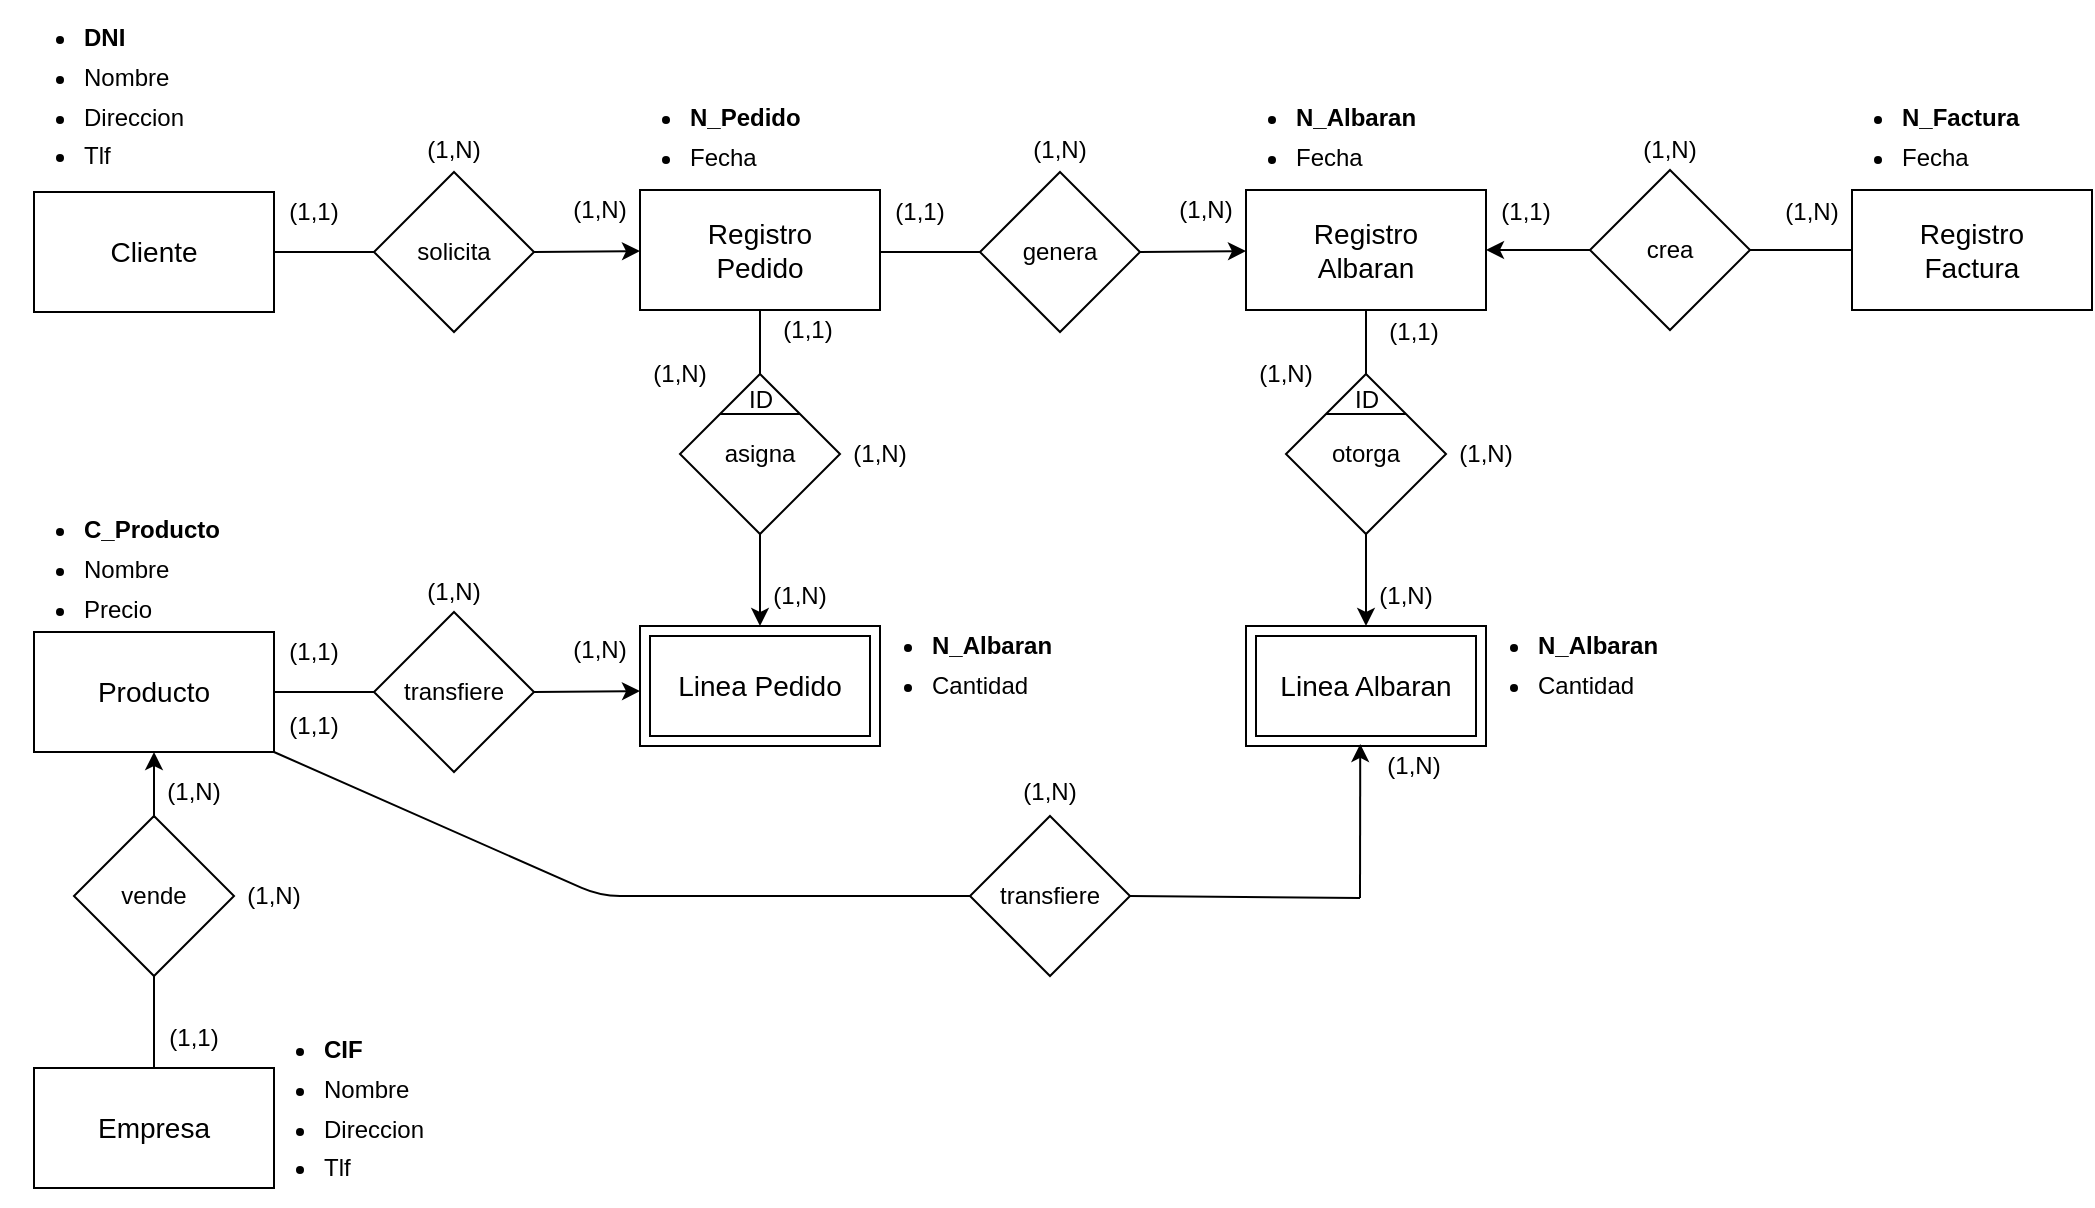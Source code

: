 <mxfile version="13.9.9" type="device"><diagram id="13k47dtKB4mt4o-sF_U5" name="Página-1"><mxGraphModel dx="1185" dy="685" grid="1" gridSize="10" guides="1" tooltips="1" connect="1" arrows="1" fold="1" page="1" pageScale="1" pageWidth="1169" pageHeight="827" math="0" shadow="0" extFonts="Permanent Marker^https://fonts.googleapis.com/css?family=Permanent+Marker"><root><mxCell id="0"/><mxCell id="1" parent="0"/><mxCell id="Hu2dB4SnzJHLrbCiFXzW-1" value="&lt;font style=&quot;font-size: 14px&quot;&gt;Cliente&lt;/font&gt;" style="rounded=0;whiteSpace=wrap;html=1;" parent="1" vertex="1"><mxGeometry x="37" y="167" width="120" height="60" as="geometry"/></mxCell><mxCell id="Hu2dB4SnzJHLrbCiFXzW-8" value="&lt;ul&gt;&lt;li&gt;&lt;b&gt;DNI&lt;/b&gt;&lt;/li&gt;&lt;/ul&gt;" style="text;html=1;strokeColor=none;fillColor=none;align=left;verticalAlign=middle;whiteSpace=wrap;rounded=0;" parent="1" vertex="1"><mxGeometry x="20" y="80" width="40" height="20" as="geometry"/></mxCell><mxCell id="Hu2dB4SnzJHLrbCiFXzW-9" value="&lt;ul&gt;&lt;li&gt;Nombre&lt;/li&gt;&lt;/ul&gt;" style="text;html=1;strokeColor=none;fillColor=none;align=left;verticalAlign=middle;whiteSpace=wrap;rounded=0;" parent="1" vertex="1"><mxGeometry x="20" y="100" width="40" height="20" as="geometry"/></mxCell><mxCell id="Hu2dB4SnzJHLrbCiFXzW-11" value="&lt;ul&gt;&lt;li&gt;Direccion&lt;/li&gt;&lt;/ul&gt;" style="text;html=1;strokeColor=none;fillColor=none;align=left;verticalAlign=middle;whiteSpace=wrap;rounded=0;" parent="1" vertex="1"><mxGeometry x="20" y="120" width="40" height="20" as="geometry"/></mxCell><mxCell id="Hu2dB4SnzJHLrbCiFXzW-12" value="solicita" style="rhombus;whiteSpace=wrap;html=1;" parent="1" vertex="1"><mxGeometry x="207" y="157" width="80" height="80" as="geometry"/></mxCell><mxCell id="Hu2dB4SnzJHLrbCiFXzW-15" value="&lt;ul&gt;&lt;li&gt;&lt;b&gt;N_Albaran&lt;/b&gt;&lt;/li&gt;&lt;/ul&gt;" style="text;html=1;strokeColor=none;fillColor=none;align=left;verticalAlign=middle;whiteSpace=wrap;rounded=0;" parent="1" vertex="1"><mxGeometry x="444" y="384" width="40" height="20" as="geometry"/></mxCell><mxCell id="Hu2dB4SnzJHLrbCiFXzW-16" value="&lt;ul&gt;&lt;li&gt;Cantidad&lt;/li&gt;&lt;/ul&gt;" style="text;html=1;strokeColor=none;fillColor=none;align=left;verticalAlign=middle;whiteSpace=wrap;rounded=0;" parent="1" vertex="1"><mxGeometry x="444" y="404" width="40" height="20" as="geometry"/></mxCell><mxCell id="Hu2dB4SnzJHLrbCiFXzW-18" value="&lt;font style=&quot;font-size: 14px&quot;&gt;&lt;br&gt;&lt;/font&gt;" style="rounded=0;whiteSpace=wrap;html=1;" parent="1" vertex="1"><mxGeometry x="340" y="384" width="120" height="60" as="geometry"/></mxCell><mxCell id="Hu2dB4SnzJHLrbCiFXzW-19" value="&lt;ul&gt;&lt;li&gt;&lt;b&gt;N_Pedido&lt;/b&gt;&lt;/li&gt;&lt;/ul&gt;" style="text;html=1;strokeColor=none;fillColor=none;align=left;verticalAlign=middle;whiteSpace=wrap;rounded=0;" parent="1" vertex="1"><mxGeometry x="323" y="120" width="130" height="20" as="geometry"/></mxCell><mxCell id="Hu2dB4SnzJHLrbCiFXzW-20" value="&lt;ul&gt;&lt;li&gt;Fecha&lt;/li&gt;&lt;/ul&gt;" style="text;html=1;strokeColor=none;fillColor=none;align=left;verticalAlign=middle;whiteSpace=wrap;rounded=0;" parent="1" vertex="1"><mxGeometry x="323" y="140" width="40" height="20" as="geometry"/></mxCell><mxCell id="Hu2dB4SnzJHLrbCiFXzW-22" value="&lt;font style=&quot;font-size: 14px&quot;&gt;Registro&lt;br&gt;Pedido&lt;br&gt;&lt;/font&gt;" style="rounded=0;whiteSpace=wrap;html=1;" parent="1" vertex="1"><mxGeometry x="340" y="166" width="120" height="60" as="geometry"/></mxCell><mxCell id="Hu2dB4SnzJHLrbCiFXzW-26" value="asigna" style="rhombus;whiteSpace=wrap;html=1;" parent="1" vertex="1"><mxGeometry x="360" y="258" width="80" height="80" as="geometry"/></mxCell><mxCell id="Hu2dB4SnzJHLrbCiFXzW-27" value="" style="endArrow=classic;html=1;exitX=1;exitY=0.5;exitDx=0;exitDy=0;" parent="1" source="Hu2dB4SnzJHLrbCiFXzW-12" target="Hu2dB4SnzJHLrbCiFXzW-22" edge="1"><mxGeometry width="50" height="50" relative="1" as="geometry"><mxPoint x="437" y="197" as="sourcePoint"/><mxPoint x="487" y="147" as="targetPoint"/></mxGeometry></mxCell><mxCell id="Hu2dB4SnzJHLrbCiFXzW-28" value="" style="endArrow=none;html=1;exitX=1;exitY=0.5;exitDx=0;exitDy=0;entryX=0;entryY=0.5;entryDx=0;entryDy=0;" parent="1" source="Hu2dB4SnzJHLrbCiFXzW-1" target="Hu2dB4SnzJHLrbCiFXzW-12" edge="1"><mxGeometry width="50" height="50" relative="1" as="geometry"><mxPoint x="157" y="197" as="sourcePoint"/><mxPoint x="97" y="327" as="targetPoint"/></mxGeometry></mxCell><mxCell id="Hu2dB4SnzJHLrbCiFXzW-29" value="" style="endArrow=classic;html=1;entryX=0.5;entryY=0;entryDx=0;entryDy=0;exitX=0.5;exitY=1;exitDx=0;exitDy=0;" parent="1" source="Hu2dB4SnzJHLrbCiFXzW-26" target="Hu2dB4SnzJHLrbCiFXzW-18" edge="1"><mxGeometry width="50" height="50" relative="1" as="geometry"><mxPoint x="416" y="668" as="sourcePoint"/><mxPoint x="453" y="748" as="targetPoint"/></mxGeometry></mxCell><mxCell id="Hu2dB4SnzJHLrbCiFXzW-31" value="(1,N)" style="text;html=1;strokeColor=none;fillColor=none;align=center;verticalAlign=middle;whiteSpace=wrap;rounded=0;" parent="1" vertex="1"><mxGeometry x="300" y="166" width="40" height="20" as="geometry"/></mxCell><mxCell id="Hu2dB4SnzJHLrbCiFXzW-32" value="(1,1)" style="text;html=1;strokeColor=none;fillColor=none;align=center;verticalAlign=middle;whiteSpace=wrap;rounded=0;" parent="1" vertex="1"><mxGeometry x="157" y="167" width="40" height="20" as="geometry"/></mxCell><mxCell id="Hu2dB4SnzJHLrbCiFXzW-33" value="(1,N)" style="text;html=1;strokeColor=none;fillColor=none;align=center;verticalAlign=middle;whiteSpace=wrap;rounded=0;" parent="1" vertex="1"><mxGeometry x="227" y="136" width="40" height="20" as="geometry"/></mxCell><mxCell id="Hu2dB4SnzJHLrbCiFXzW-36" value="(1,N)" style="text;html=1;strokeColor=none;fillColor=none;align=center;verticalAlign=middle;whiteSpace=wrap;rounded=0;" parent="1" vertex="1"><mxGeometry x="340" y="248" width="40" height="20" as="geometry"/></mxCell><mxCell id="Vl_X0ZGLb-CwpZk5eSQm-1" value="&lt;ul&gt;&lt;li&gt;Tlf&lt;/li&gt;&lt;/ul&gt;" style="text;html=1;strokeColor=none;fillColor=none;align=left;verticalAlign=middle;whiteSpace=wrap;rounded=0;" parent="1" vertex="1"><mxGeometry x="20" y="139" width="40" height="20" as="geometry"/></mxCell><mxCell id="Vl_X0ZGLb-CwpZk5eSQm-9" value="" style="endArrow=none;html=1;exitX=0.5;exitY=0;exitDx=0;exitDy=0;entryX=0.5;entryY=1;entryDx=0;entryDy=0;" parent="1" source="Hu2dB4SnzJHLrbCiFXzW-26" target="Hu2dB4SnzJHLrbCiFXzW-22" edge="1"><mxGeometry width="50" height="50" relative="1" as="geometry"><mxPoint x="147.5" y="336" as="sourcePoint"/><mxPoint x="197.5" y="286" as="targetPoint"/></mxGeometry></mxCell><mxCell id="Vl_X0ZGLb-CwpZk5eSQm-10" value="(1,1)" style="text;html=1;strokeColor=none;fillColor=none;align=center;verticalAlign=middle;whiteSpace=wrap;rounded=0;" parent="1" vertex="1"><mxGeometry x="404" y="226" width="40" height="20" as="geometry"/></mxCell><mxCell id="Vl_X0ZGLb-CwpZk5eSQm-11" value="(1,N)" style="text;html=1;strokeColor=none;fillColor=none;align=center;verticalAlign=middle;whiteSpace=wrap;rounded=0;" parent="1" vertex="1"><mxGeometry x="400" y="359" width="40" height="20" as="geometry"/></mxCell><mxCell id="Vl_X0ZGLb-CwpZk5eSQm-12" value="(1,N)" style="text;html=1;strokeColor=none;fillColor=none;align=center;verticalAlign=middle;whiteSpace=wrap;rounded=0;" parent="1" vertex="1"><mxGeometry x="440" y="288" width="40" height="20" as="geometry"/></mxCell><mxCell id="Vl_X0ZGLb-CwpZk5eSQm-15" value="" style="endArrow=none;html=1;entryX=1;entryY=0;entryDx=0;entryDy=0;exitX=0;exitY=0;exitDx=0;exitDy=0;" parent="1" source="Hu2dB4SnzJHLrbCiFXzW-26" target="Hu2dB4SnzJHLrbCiFXzW-26" edge="1"><mxGeometry width="50" height="50" relative="1" as="geometry"><mxPoint x="116" y="308" as="sourcePoint"/><mxPoint x="166" y="258" as="targetPoint"/></mxGeometry></mxCell><mxCell id="Vl_X0ZGLb-CwpZk5eSQm-16" value="ID" style="text;html=1;align=center;verticalAlign=middle;resizable=0;points=[];autosize=1;" parent="1" vertex="1"><mxGeometry x="385" y="261" width="30" height="20" as="geometry"/></mxCell><mxCell id="Vl_X0ZGLb-CwpZk5eSQm-17" value="transfiere" style="rhombus;whiteSpace=wrap;html=1;" parent="1" vertex="1"><mxGeometry x="505" y="479" width="80" height="80" as="geometry"/></mxCell><mxCell id="2RSxLLX9Fimtamf1cls3-15" value="genera" style="rhombus;whiteSpace=wrap;html=1;" vertex="1" parent="1"><mxGeometry x="510" y="157" width="80" height="80" as="geometry"/></mxCell><mxCell id="2RSxLLX9Fimtamf1cls3-16" value="&lt;ul&gt;&lt;li&gt;&lt;b&gt;N_Albaran&lt;/b&gt;&lt;/li&gt;&lt;/ul&gt;" style="text;html=1;strokeColor=none;fillColor=none;align=left;verticalAlign=middle;whiteSpace=wrap;rounded=0;" vertex="1" parent="1"><mxGeometry x="747" y="384" width="40" height="20" as="geometry"/></mxCell><mxCell id="2RSxLLX9Fimtamf1cls3-17" value="&lt;ul&gt;&lt;li&gt;Cantidad&lt;/li&gt;&lt;/ul&gt;" style="text;html=1;strokeColor=none;fillColor=none;align=left;verticalAlign=middle;whiteSpace=wrap;rounded=0;" vertex="1" parent="1"><mxGeometry x="747" y="404" width="40" height="20" as="geometry"/></mxCell><mxCell id="2RSxLLX9Fimtamf1cls3-18" value="&lt;font style=&quot;font-size: 14px&quot;&gt;&lt;br&gt;&lt;/font&gt;" style="rounded=0;whiteSpace=wrap;html=1;" vertex="1" parent="1"><mxGeometry x="643" y="384" width="120" height="60" as="geometry"/></mxCell><mxCell id="2RSxLLX9Fimtamf1cls3-19" value="&lt;ul&gt;&lt;li&gt;&lt;b&gt;N_Albaran&lt;/b&gt;&lt;/li&gt;&lt;/ul&gt;" style="text;html=1;strokeColor=none;fillColor=none;align=left;verticalAlign=middle;whiteSpace=wrap;rounded=0;" vertex="1" parent="1"><mxGeometry x="626" y="120" width="130" height="20" as="geometry"/></mxCell><mxCell id="2RSxLLX9Fimtamf1cls3-20" value="&lt;ul&gt;&lt;li&gt;Fecha&lt;/li&gt;&lt;/ul&gt;" style="text;html=1;strokeColor=none;fillColor=none;align=left;verticalAlign=middle;whiteSpace=wrap;rounded=0;" vertex="1" parent="1"><mxGeometry x="626" y="140" width="40" height="20" as="geometry"/></mxCell><mxCell id="2RSxLLX9Fimtamf1cls3-21" value="&lt;font style=&quot;font-size: 14px&quot;&gt;Registro&lt;br&gt;Albaran&lt;br&gt;&lt;/font&gt;" style="rounded=0;whiteSpace=wrap;html=1;" vertex="1" parent="1"><mxGeometry x="643" y="166" width="120" height="60" as="geometry"/></mxCell><mxCell id="2RSxLLX9Fimtamf1cls3-22" value="otorga" style="rhombus;whiteSpace=wrap;html=1;" vertex="1" parent="1"><mxGeometry x="663" y="258" width="80" height="80" as="geometry"/></mxCell><mxCell id="2RSxLLX9Fimtamf1cls3-23" value="" style="endArrow=classic;html=1;exitX=1;exitY=0.5;exitDx=0;exitDy=0;" edge="1" parent="1" source="2RSxLLX9Fimtamf1cls3-15" target="2RSxLLX9Fimtamf1cls3-21"><mxGeometry width="50" height="50" relative="1" as="geometry"><mxPoint x="740" y="197" as="sourcePoint"/><mxPoint x="790" y="147" as="targetPoint"/></mxGeometry></mxCell><mxCell id="2RSxLLX9Fimtamf1cls3-24" value="" style="endArrow=none;html=1;exitX=1;exitY=0.5;exitDx=0;exitDy=0;entryX=0;entryY=0.5;entryDx=0;entryDy=0;" edge="1" parent="1" target="2RSxLLX9Fimtamf1cls3-15"><mxGeometry width="50" height="50" relative="1" as="geometry"><mxPoint x="460" y="197" as="sourcePoint"/><mxPoint x="400" y="327" as="targetPoint"/></mxGeometry></mxCell><mxCell id="2RSxLLX9Fimtamf1cls3-25" value="" style="endArrow=classic;html=1;entryX=0.5;entryY=0;entryDx=0;entryDy=0;exitX=0.5;exitY=1;exitDx=0;exitDy=0;" edge="1" parent="1" source="2RSxLLX9Fimtamf1cls3-22" target="2RSxLLX9Fimtamf1cls3-18"><mxGeometry width="50" height="50" relative="1" as="geometry"><mxPoint x="719" y="668" as="sourcePoint"/><mxPoint x="756" y="748" as="targetPoint"/></mxGeometry></mxCell><mxCell id="2RSxLLX9Fimtamf1cls3-26" value="(1,N)" style="text;html=1;strokeColor=none;fillColor=none;align=center;verticalAlign=middle;whiteSpace=wrap;rounded=0;" vertex="1" parent="1"><mxGeometry x="603" y="166" width="40" height="20" as="geometry"/></mxCell><mxCell id="2RSxLLX9Fimtamf1cls3-27" value="(1,1)" style="text;html=1;strokeColor=none;fillColor=none;align=center;verticalAlign=middle;whiteSpace=wrap;rounded=0;" vertex="1" parent="1"><mxGeometry x="460" y="167" width="40" height="20" as="geometry"/></mxCell><mxCell id="2RSxLLX9Fimtamf1cls3-28" value="(1,N)" style="text;html=1;strokeColor=none;fillColor=none;align=center;verticalAlign=middle;whiteSpace=wrap;rounded=0;" vertex="1" parent="1"><mxGeometry x="530" y="136" width="40" height="20" as="geometry"/></mxCell><mxCell id="2RSxLLX9Fimtamf1cls3-29" value="(1,N)" style="text;html=1;strokeColor=none;fillColor=none;align=center;verticalAlign=middle;whiteSpace=wrap;rounded=0;" vertex="1" parent="1"><mxGeometry x="643" y="248" width="40" height="20" as="geometry"/></mxCell><mxCell id="2RSxLLX9Fimtamf1cls3-30" value="" style="endArrow=none;html=1;exitX=0.5;exitY=0;exitDx=0;exitDy=0;entryX=0.5;entryY=1;entryDx=0;entryDy=0;" edge="1" parent="1" source="2RSxLLX9Fimtamf1cls3-22" target="2RSxLLX9Fimtamf1cls3-21"><mxGeometry width="50" height="50" relative="1" as="geometry"><mxPoint x="450.5" y="336" as="sourcePoint"/><mxPoint x="500.5" y="286" as="targetPoint"/></mxGeometry></mxCell><mxCell id="2RSxLLX9Fimtamf1cls3-31" value="(1,1)" style="text;html=1;strokeColor=none;fillColor=none;align=center;verticalAlign=middle;whiteSpace=wrap;rounded=0;" vertex="1" parent="1"><mxGeometry x="707" y="227" width="40" height="20" as="geometry"/></mxCell><mxCell id="2RSxLLX9Fimtamf1cls3-32" value="(1,N)" style="text;html=1;strokeColor=none;fillColor=none;align=center;verticalAlign=middle;whiteSpace=wrap;rounded=0;" vertex="1" parent="1"><mxGeometry x="703" y="359" width="40" height="20" as="geometry"/></mxCell><mxCell id="2RSxLLX9Fimtamf1cls3-33" value="(1,N)" style="text;html=1;strokeColor=none;fillColor=none;align=center;verticalAlign=middle;whiteSpace=wrap;rounded=0;" vertex="1" parent="1"><mxGeometry x="743" y="288" width="40" height="20" as="geometry"/></mxCell><mxCell id="2RSxLLX9Fimtamf1cls3-34" value="" style="endArrow=none;html=1;entryX=1;entryY=0;entryDx=0;entryDy=0;exitX=0;exitY=0;exitDx=0;exitDy=0;" edge="1" parent="1" source="2RSxLLX9Fimtamf1cls3-22" target="2RSxLLX9Fimtamf1cls3-22"><mxGeometry width="50" height="50" relative="1" as="geometry"><mxPoint x="419" y="308" as="sourcePoint"/><mxPoint x="469" y="258" as="targetPoint"/></mxGeometry></mxCell><mxCell id="2RSxLLX9Fimtamf1cls3-35" value="ID" style="text;html=1;align=center;verticalAlign=middle;resizable=0;points=[];autosize=1;" vertex="1" parent="1"><mxGeometry x="688" y="261" width="30" height="20" as="geometry"/></mxCell><mxCell id="2RSxLLX9Fimtamf1cls3-36" value="crea" style="rhombus;whiteSpace=wrap;html=1;" vertex="1" parent="1"><mxGeometry x="815" y="156" width="80" height="80" as="geometry"/></mxCell><mxCell id="2RSxLLX9Fimtamf1cls3-37" value="&lt;ul&gt;&lt;li&gt;&lt;b&gt;N_Factura&lt;/b&gt;&lt;/li&gt;&lt;/ul&gt;" style="text;html=1;strokeColor=none;fillColor=none;align=left;verticalAlign=middle;whiteSpace=wrap;rounded=0;" vertex="1" parent="1"><mxGeometry x="929" y="120" width="130" height="20" as="geometry"/></mxCell><mxCell id="2RSxLLX9Fimtamf1cls3-38" value="&lt;ul&gt;&lt;li&gt;Fecha&lt;/li&gt;&lt;/ul&gt;" style="text;html=1;strokeColor=none;fillColor=none;align=left;verticalAlign=middle;whiteSpace=wrap;rounded=0;" vertex="1" parent="1"><mxGeometry x="929" y="140" width="40" height="20" as="geometry"/></mxCell><mxCell id="2RSxLLX9Fimtamf1cls3-39" value="&lt;font style=&quot;font-size: 14px&quot;&gt;Registro&lt;br&gt;Factura&lt;br&gt;&lt;/font&gt;" style="rounded=0;whiteSpace=wrap;html=1;" vertex="1" parent="1"><mxGeometry x="946" y="166" width="120" height="60" as="geometry"/></mxCell><mxCell id="2RSxLLX9Fimtamf1cls3-40" value="" style="endArrow=classic;html=1;exitX=0;exitY=0.5;exitDx=0;exitDy=0;entryX=1;entryY=0.5;entryDx=0;entryDy=0;" edge="1" parent="1" source="2RSxLLX9Fimtamf1cls3-36" target="2RSxLLX9Fimtamf1cls3-21"><mxGeometry width="50" height="50" relative="1" as="geometry"><mxPoint x="1043" y="197" as="sourcePoint"/><mxPoint x="1093" y="147" as="targetPoint"/></mxGeometry></mxCell><mxCell id="2RSxLLX9Fimtamf1cls3-42" value="(1,N)" style="text;html=1;strokeColor=none;fillColor=none;align=center;verticalAlign=middle;whiteSpace=wrap;rounded=0;" vertex="1" parent="1"><mxGeometry x="906" y="167" width="40" height="20" as="geometry"/></mxCell><mxCell id="2RSxLLX9Fimtamf1cls3-43" value="(1,1)" style="text;html=1;strokeColor=none;fillColor=none;align=center;verticalAlign=middle;whiteSpace=wrap;rounded=0;" vertex="1" parent="1"><mxGeometry x="763" y="167" width="40" height="20" as="geometry"/></mxCell><mxCell id="2RSxLLX9Fimtamf1cls3-44" value="(1,N)" style="text;html=1;strokeColor=none;fillColor=none;align=center;verticalAlign=middle;whiteSpace=wrap;rounded=0;" vertex="1" parent="1"><mxGeometry x="835" y="136" width="40" height="20" as="geometry"/></mxCell><mxCell id="2RSxLLX9Fimtamf1cls3-46" value="" style="endArrow=none;html=1;exitX=1;exitY=0.5;exitDx=0;exitDy=0;entryX=0;entryY=0.5;entryDx=0;entryDy=0;" edge="1" parent="1" source="2RSxLLX9Fimtamf1cls3-36" target="2RSxLLX9Fimtamf1cls3-39"><mxGeometry width="50" height="50" relative="1" as="geometry"><mxPoint x="470" y="207" as="sourcePoint"/><mxPoint x="520" y="207" as="targetPoint"/></mxGeometry></mxCell><mxCell id="2RSxLLX9Fimtamf1cls3-47" value="&lt;font style=&quot;font-size: 14px&quot;&gt;Producto&lt;/font&gt;" style="rounded=0;whiteSpace=wrap;html=1;" vertex="1" parent="1"><mxGeometry x="37" y="387" width="120" height="60" as="geometry"/></mxCell><mxCell id="2RSxLLX9Fimtamf1cls3-48" value="&lt;ul&gt;&lt;li&gt;&lt;b&gt;C_Producto&lt;/b&gt;&lt;/li&gt;&lt;/ul&gt;" style="text;html=1;strokeColor=none;fillColor=none;align=left;verticalAlign=middle;whiteSpace=wrap;rounded=0;" vertex="1" parent="1"><mxGeometry x="20" y="326" width="40" height="20" as="geometry"/></mxCell><mxCell id="2RSxLLX9Fimtamf1cls3-49" value="&lt;ul&gt;&lt;li&gt;Nombre&lt;/li&gt;&lt;/ul&gt;" style="text;html=1;strokeColor=none;fillColor=none;align=left;verticalAlign=middle;whiteSpace=wrap;rounded=0;" vertex="1" parent="1"><mxGeometry x="20" y="346" width="40" height="20" as="geometry"/></mxCell><mxCell id="2RSxLLX9Fimtamf1cls3-50" value="&lt;ul&gt;&lt;li&gt;Precio&lt;/li&gt;&lt;/ul&gt;" style="text;html=1;strokeColor=none;fillColor=none;align=left;verticalAlign=middle;whiteSpace=wrap;rounded=0;" vertex="1" parent="1"><mxGeometry x="20" y="366" width="40" height="20" as="geometry"/></mxCell><mxCell id="2RSxLLX9Fimtamf1cls3-51" value="transfiere" style="rhombus;whiteSpace=wrap;html=1;" vertex="1" parent="1"><mxGeometry x="207" y="377" width="80" height="80" as="geometry"/></mxCell><mxCell id="2RSxLLX9Fimtamf1cls3-52" value="" style="endArrow=classic;html=1;exitX=1;exitY=0.5;exitDx=0;exitDy=0;" edge="1" parent="1" source="2RSxLLX9Fimtamf1cls3-51"><mxGeometry width="50" height="50" relative="1" as="geometry"><mxPoint x="437" y="417" as="sourcePoint"/><mxPoint x="340" y="416.531" as="targetPoint"/></mxGeometry></mxCell><mxCell id="2RSxLLX9Fimtamf1cls3-53" value="" style="endArrow=none;html=1;exitX=1;exitY=0.5;exitDx=0;exitDy=0;entryX=0;entryY=0.5;entryDx=0;entryDy=0;" edge="1" parent="1" source="2RSxLLX9Fimtamf1cls3-47" target="2RSxLLX9Fimtamf1cls3-51"><mxGeometry width="50" height="50" relative="1" as="geometry"><mxPoint x="157" y="417" as="sourcePoint"/><mxPoint x="97" y="547" as="targetPoint"/></mxGeometry></mxCell><mxCell id="2RSxLLX9Fimtamf1cls3-54" value="(1,N)" style="text;html=1;strokeColor=none;fillColor=none;align=center;verticalAlign=middle;whiteSpace=wrap;rounded=0;" vertex="1" parent="1"><mxGeometry x="300" y="386" width="40" height="20" as="geometry"/></mxCell><mxCell id="2RSxLLX9Fimtamf1cls3-55" value="(1,1)" style="text;html=1;strokeColor=none;fillColor=none;align=center;verticalAlign=middle;whiteSpace=wrap;rounded=0;" vertex="1" parent="1"><mxGeometry x="157" y="387" width="40" height="20" as="geometry"/></mxCell><mxCell id="2RSxLLX9Fimtamf1cls3-56" value="(1,N)" style="text;html=1;strokeColor=none;fillColor=none;align=center;verticalAlign=middle;whiteSpace=wrap;rounded=0;" vertex="1" parent="1"><mxGeometry x="227" y="357" width="40" height="20" as="geometry"/></mxCell><mxCell id="2RSxLLX9Fimtamf1cls3-60" value="&lt;font style=&quot;font-size: 14px&quot;&gt;Empresa&lt;br&gt;&lt;/font&gt;" style="rounded=0;whiteSpace=wrap;html=1;" vertex="1" parent="1"><mxGeometry x="37" y="605" width="120" height="60" as="geometry"/></mxCell><mxCell id="2RSxLLX9Fimtamf1cls3-61" value="vende" style="rhombus;whiteSpace=wrap;html=1;" vertex="1" parent="1"><mxGeometry x="57" y="479" width="80" height="80" as="geometry"/></mxCell><mxCell id="2RSxLLX9Fimtamf1cls3-62" value="" style="endArrow=classic;html=1;entryX=0.5;entryY=1;entryDx=0;entryDy=0;" edge="1" parent="1" target="2RSxLLX9Fimtamf1cls3-47"><mxGeometry width="50" height="50" relative="1" as="geometry"><mxPoint x="97" y="480" as="sourcePoint"/><mxPoint x="150" y="969" as="targetPoint"/></mxGeometry></mxCell><mxCell id="2RSxLLX9Fimtamf1cls3-63" value="(1,N)" style="text;html=1;strokeColor=none;fillColor=none;align=center;verticalAlign=middle;whiteSpace=wrap;rounded=0;" vertex="1" parent="1"><mxGeometry x="97" y="457" width="40" height="20" as="geometry"/></mxCell><mxCell id="2RSxLLX9Fimtamf1cls3-66" value="(1,1)" style="text;html=1;strokeColor=none;fillColor=none;align=center;verticalAlign=middle;whiteSpace=wrap;rounded=0;" vertex="1" parent="1"><mxGeometry x="97" y="580" width="40" height="20" as="geometry"/></mxCell><mxCell id="2RSxLLX9Fimtamf1cls3-67" value="(1,N)" style="text;html=1;strokeColor=none;fillColor=none;align=center;verticalAlign=middle;whiteSpace=wrap;rounded=0;" vertex="1" parent="1"><mxGeometry x="137" y="509" width="40" height="20" as="geometry"/></mxCell><mxCell id="2RSxLLX9Fimtamf1cls3-72" value="" style="endArrow=none;html=1;entryX=0.5;entryY=1;entryDx=0;entryDy=0;exitX=0.5;exitY=0;exitDx=0;exitDy=0;" edge="1" parent="1" source="2RSxLLX9Fimtamf1cls3-60" target="2RSxLLX9Fimtamf1cls3-61"><mxGeometry width="50" height="50" relative="1" as="geometry"><mxPoint x="590" y="550" as="sourcePoint"/><mxPoint x="640" y="500" as="targetPoint"/></mxGeometry></mxCell><mxCell id="2RSxLLX9Fimtamf1cls3-73" value="" style="endArrow=none;html=1;exitX=0;exitY=0.5;exitDx=0;exitDy=0;entryX=1;entryY=1;entryDx=0;entryDy=0;" edge="1" parent="1" source="Vl_X0ZGLb-CwpZk5eSQm-17" target="2RSxLLX9Fimtamf1cls3-47"><mxGeometry width="50" height="50" relative="1" as="geometry"><mxPoint x="590" y="550" as="sourcePoint"/><mxPoint x="640" y="500" as="targetPoint"/><Array as="points"><mxPoint x="320" y="519"/></Array></mxGeometry></mxCell><mxCell id="2RSxLLX9Fimtamf1cls3-74" value="" style="endArrow=classic;html=1;entryX=0.476;entryY=0.983;entryDx=0;entryDy=0;entryPerimeter=0;" edge="1" parent="1" target="2RSxLLX9Fimtamf1cls3-18"><mxGeometry width="50" height="50" relative="1" as="geometry"><mxPoint x="700" y="520" as="sourcePoint"/><mxPoint x="640" y="500" as="targetPoint"/></mxGeometry></mxCell><mxCell id="2RSxLLX9Fimtamf1cls3-75" value="" style="endArrow=none;html=1;exitX=1;exitY=0.5;exitDx=0;exitDy=0;" edge="1" parent="1" source="Vl_X0ZGLb-CwpZk5eSQm-17"><mxGeometry width="50" height="50" relative="1" as="geometry"><mxPoint x="590" y="550" as="sourcePoint"/><mxPoint x="700" y="520" as="targetPoint"/></mxGeometry></mxCell><mxCell id="2RSxLLX9Fimtamf1cls3-78" value="(1,1)" style="text;html=1;strokeColor=none;fillColor=none;align=center;verticalAlign=middle;whiteSpace=wrap;rounded=0;" vertex="1" parent="1"><mxGeometry x="157" y="424" width="40" height="20" as="geometry"/></mxCell><mxCell id="2RSxLLX9Fimtamf1cls3-79" value="(1,N)" style="text;html=1;strokeColor=none;fillColor=none;align=center;verticalAlign=middle;whiteSpace=wrap;rounded=0;" vertex="1" parent="1"><mxGeometry x="707" y="444" width="40" height="20" as="geometry"/></mxCell><mxCell id="2RSxLLX9Fimtamf1cls3-81" value="&lt;ul&gt;&lt;li&gt;&lt;b&gt;CIF&lt;/b&gt;&lt;/li&gt;&lt;/ul&gt;" style="text;html=1;strokeColor=none;fillColor=none;align=left;verticalAlign=middle;whiteSpace=wrap;rounded=0;" vertex="1" parent="1"><mxGeometry x="140" y="586" width="40" height="20" as="geometry"/></mxCell><mxCell id="2RSxLLX9Fimtamf1cls3-82" value="&lt;ul&gt;&lt;li&gt;Nombre&lt;/li&gt;&lt;/ul&gt;" style="text;html=1;strokeColor=none;fillColor=none;align=left;verticalAlign=middle;whiteSpace=wrap;rounded=0;" vertex="1" parent="1"><mxGeometry x="140" y="606" width="40" height="20" as="geometry"/></mxCell><mxCell id="2RSxLLX9Fimtamf1cls3-83" value="&lt;ul&gt;&lt;li&gt;Direccion&lt;/li&gt;&lt;/ul&gt;" style="text;html=1;strokeColor=none;fillColor=none;align=left;verticalAlign=middle;whiteSpace=wrap;rounded=0;" vertex="1" parent="1"><mxGeometry x="140" y="626" width="40" height="20" as="geometry"/></mxCell><mxCell id="2RSxLLX9Fimtamf1cls3-84" value="&lt;ul&gt;&lt;li&gt;Tlf&lt;/li&gt;&lt;/ul&gt;" style="text;html=1;strokeColor=none;fillColor=none;align=left;verticalAlign=middle;whiteSpace=wrap;rounded=0;" vertex="1" parent="1"><mxGeometry x="140" y="645" width="40" height="20" as="geometry"/></mxCell><mxCell id="2RSxLLX9Fimtamf1cls3-85" value="(1,N)" style="text;html=1;strokeColor=none;fillColor=none;align=center;verticalAlign=middle;whiteSpace=wrap;rounded=0;" vertex="1" parent="1"><mxGeometry x="525" y="457" width="40" height="20" as="geometry"/></mxCell><mxCell id="2RSxLLX9Fimtamf1cls3-86" value="&lt;span style=&quot;font-size: 14px&quot;&gt;Linea Pedido&lt;/span&gt;" style="rounded=0;whiteSpace=wrap;html=1;" vertex="1" parent="1"><mxGeometry x="345" y="389" width="110" height="50" as="geometry"/></mxCell><mxCell id="2RSxLLX9Fimtamf1cls3-87" value="&lt;span style=&quot;font-size: 14px&quot;&gt;Linea Albaran&lt;/span&gt;" style="rounded=0;whiteSpace=wrap;html=1;" vertex="1" parent="1"><mxGeometry x="648" y="389" width="110" height="50" as="geometry"/></mxCell></root></mxGraphModel></diagram></mxfile>